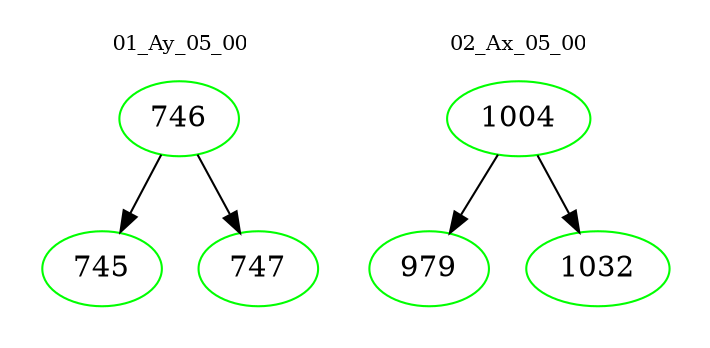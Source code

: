digraph{
subgraph cluster_0 {
color = white
label = "01_Ay_05_00";
fontsize=10;
T0_746 [label="746", color="green"]
T0_746 -> T0_745 [color="black"]
T0_745 [label="745", color="green"]
T0_746 -> T0_747 [color="black"]
T0_747 [label="747", color="green"]
}
subgraph cluster_1 {
color = white
label = "02_Ax_05_00";
fontsize=10;
T1_1004 [label="1004", color="green"]
T1_1004 -> T1_979 [color="black"]
T1_979 [label="979", color="green"]
T1_1004 -> T1_1032 [color="black"]
T1_1032 [label="1032", color="green"]
}
}
